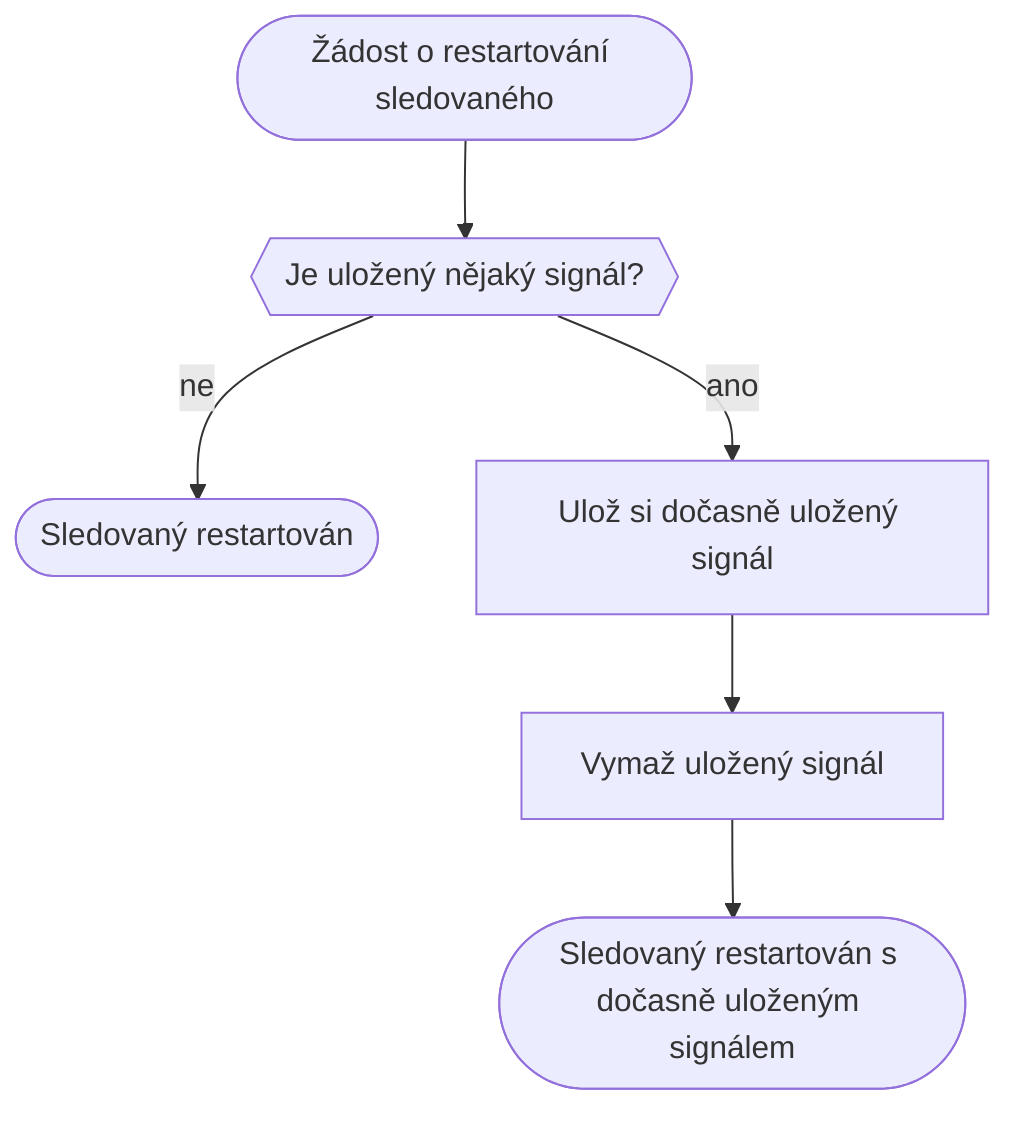 flowchart TD
  start_rest([Žádost o restartování sledovaného])
  start_rest --> is_signal{{Je uložený nějaký signál?}}
  is_signal -- ne --> end_rest([Sledovaný restartován])

  is_signal -- ano --> save_signal[Ulož si dočasně uložený signál]
  save_signal --> clear_signal[Vymaž uložený signál]
  clear_signal --> end_rest_signal([Sledovaný restartován s dočasně uloženým signálem])